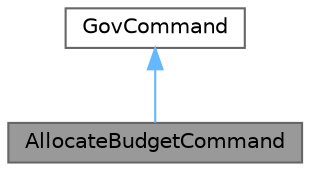 digraph "AllocateBudgetCommand"
{
 // LATEX_PDF_SIZE
  bgcolor="transparent";
  edge [fontname=Helvetica,fontsize=10,labelfontname=Helvetica,labelfontsize=10];
  node [fontname=Helvetica,fontsize=10,shape=box,height=0.2,width=0.4];
  Node1 [id="Node000001",label="AllocateBudgetCommand",height=0.2,width=0.4,color="gray40", fillcolor="grey60", style="filled", fontcolor="black",tooltip="Represents a command to allocate a budget to a city service."];
  Node2 -> Node1 [id="edge2_Node000001_Node000002",dir="back",color="steelblue1",style="solid",tooltip=" "];
  Node2 [id="Node000002",label="GovCommand",height=0.2,width=0.4,color="gray40", fillcolor="white", style="filled",URL="$classGovCommand.html",tooltip="Abstract base class for government commands."];
}
